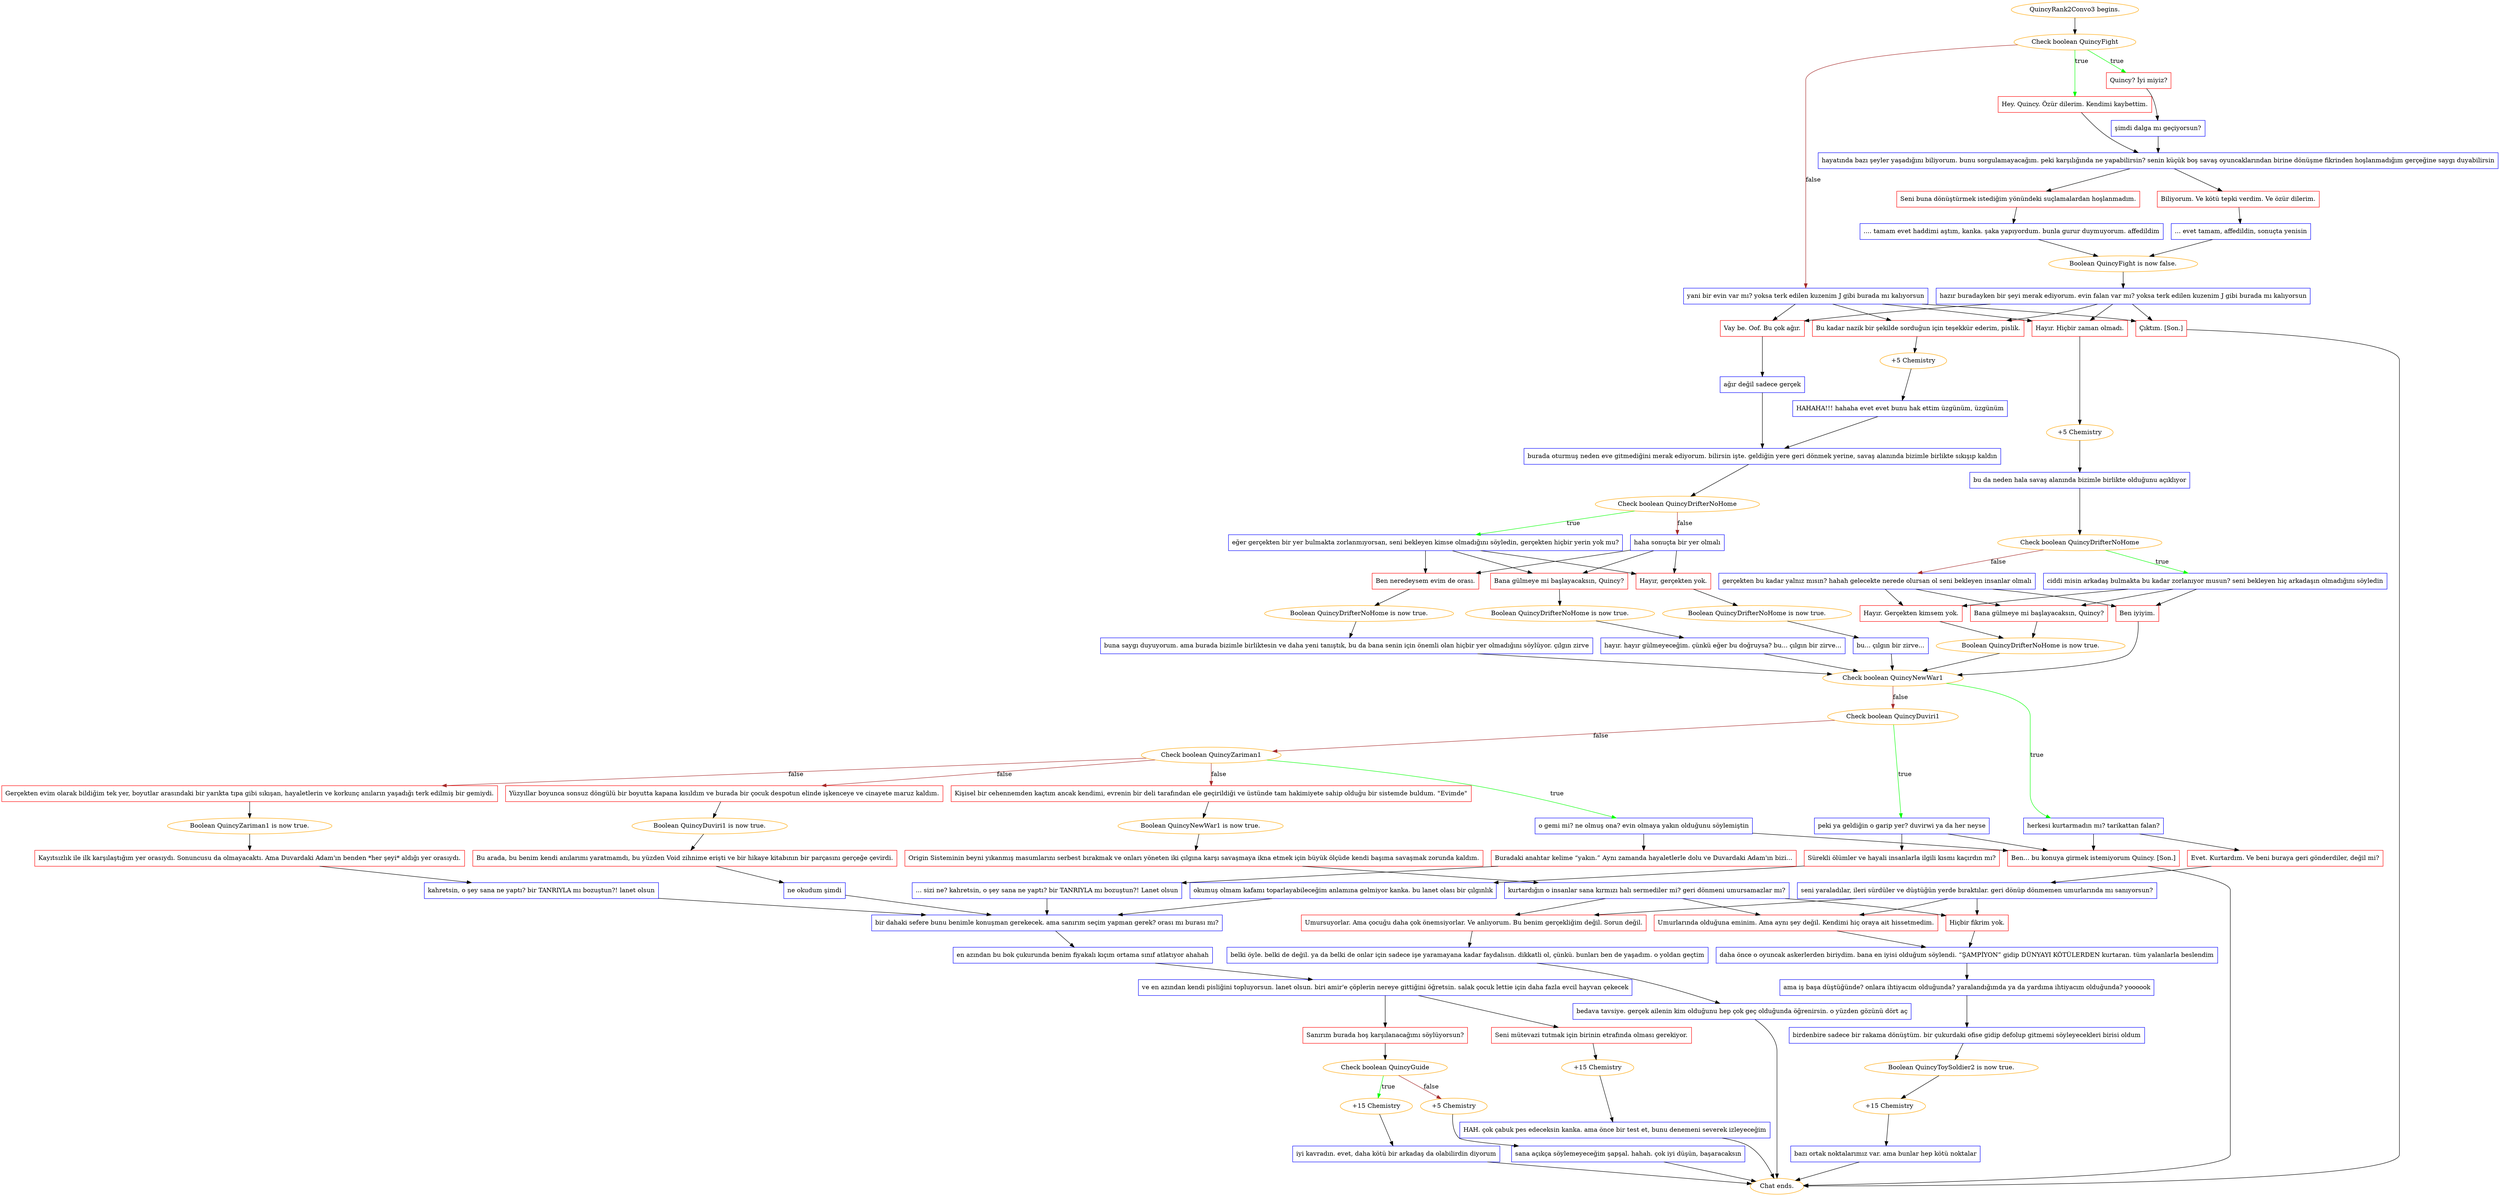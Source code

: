 digraph {
	"QuincyRank2Convo3 begins." [color=orange];
		"QuincyRank2Convo3 begins." -> j1601702419;
	j1601702419 [label="Check boolean QuincyFight",color=orange];
		j1601702419 -> j2203798562 [label=true,color=green];
		j1601702419 -> j3467449742 [label=true,color=green];
		j1601702419 -> j257913482 [label=false,color=brown];
	j2203798562 [label="Quincy? İyi miyiz?",shape=box,color=red];
		j2203798562 -> j151387184;
	j3467449742 [label="Hey. Quincy. Özür dilerim. Kendimi kaybettim.",shape=box,color=red];
		j3467449742 -> j450938869;
	j257913482 [label="yani bir evin var mı? yoksa terk edilen kuzenim J gibi burada mı kalıyorsun",shape=box,color=blue];
		j257913482 -> j2117505404;
		j257913482 -> j2347601647;
		j257913482 -> j1067465948;
		j257913482 -> j558601907;
	j151387184 [label="şimdi dalga mı geçiyorsun?",shape=box,color=blue];
		j151387184 -> j450938869;
	j450938869 [label="hayatında bazı şeyler yaşadığını biliyorum. bunu sorgulamayacağım. peki karşılığında ne yapabilirsin? senin küçük boş savaş oyuncaklarından birine dönüşme fikrinden hoşlanmadığım gerçeğine saygı duyabilirsin",shape=box,color=blue];
		j450938869 -> j3860102597;
		j450938869 -> j4083158499;
	j2117505404 [label="Hayır. Hiçbir zaman olmadı.",shape=box,color=red];
		j2117505404 -> j821550253;
	j2347601647 [label="Vay be. Oof. Bu çok ağır.",shape=box,color=red];
		j2347601647 -> j3899909344;
	j1067465948 [label="Bu kadar nazik bir şekilde sorduğun için teşekkür ederim, pislik.",shape=box,color=red];
		j1067465948 -> j3688132953;
	j558601907 [label="Çıktım. [Son.]",shape=box,color=red];
		j558601907 -> "Chat ends.";
	j3860102597 [label="Seni buna dönüştürmek istediğim yönündeki suçlamalardan hoşlanmadım.",shape=box,color=red];
		j3860102597 -> j1861698344;
	j4083158499 [label="Biliyorum. Ve kötü tepki verdim. Ve özür dilerim.",shape=box,color=red];
		j4083158499 -> j1688999501;
	j821550253 [label="+5 Chemistry",color=orange];
		j821550253 -> j3691500874;
	j3899909344 [label="ağır değil sadece gerçek",shape=box,color=blue];
		j3899909344 -> j2636454350;
	j3688132953 [label="+5 Chemistry",color=orange];
		j3688132953 -> j1217629814;
	"Chat ends." [color=orange];
	j1861698344 [label=".... tamam evet haddimi aştım, kanka. şaka yapıyordum. bunla gurur duymuyorum. affedildim",shape=box,color=blue];
		j1861698344 -> j455349815;
	j1688999501 [label="... evet tamam, affedildin, sonuçta yenisin",shape=box,color=blue];
		j1688999501 -> j455349815;
	j3691500874 [label="bu da neden hala savaş alanında bizimle birlikte olduğunu açıklıyor",shape=box,color=blue];
		j3691500874 -> j4197026530;
	j2636454350 [label="burada oturmuş neden eve gitmediğini merak ediyorum. bilirsin işte. geldiğin yere geri dönmek yerine, savaş alanında bizimle birlikte sıkışıp kaldın",shape=box,color=blue];
		j2636454350 -> j1894094016;
	j1217629814 [label="HAHAHA!!! hahaha evet evet bunu hak ettim üzgünüm, üzgünüm",shape=box,color=blue];
		j1217629814 -> j2636454350;
	j455349815 [label="Boolean QuincyFight is now false.",color=orange];
		j455349815 -> j233245186;
	j4197026530 [label="Check boolean QuincyDrifterNoHome",color=orange];
		j4197026530 -> j1157506520 [label=true,color=green];
		j4197026530 -> j3320558564 [label=false,color=brown];
	j1894094016 [label="Check boolean QuincyDrifterNoHome",color=orange];
		j1894094016 -> j2360992508 [label=true,color=green];
		j1894094016 -> j3035657104 [label=false,color=brown];
	j233245186 [label="hazır buradayken bir şeyi merak ediyorum. evin falan var mı? yoksa terk edilen kuzenim J gibi burada mı kalıyorsun",shape=box,color=blue];
		j233245186 -> j2117505404;
		j233245186 -> j2347601647;
		j233245186 -> j1067465948;
		j233245186 -> j558601907;
	j1157506520 [label="ciddi misin arkadaş bulmakta bu kadar zorlanıyor musun? seni bekleyen hiç arkadaşın olmadığını söyledin",shape=box,color=blue];
		j1157506520 -> j3087635676;
		j1157506520 -> j4087647829;
		j1157506520 -> j1150011406;
	j3320558564 [label="gerçekten bu kadar yalnız mısın? hahah gelecekte nerede olursan ol seni bekleyen insanlar olmalı",shape=box,color=blue];
		j3320558564 -> j3087635676;
		j3320558564 -> j4087647829;
		j3320558564 -> j1150011406;
	j2360992508 [label="eğer gerçekten bir yer bulmakta zorlanmıyorsan, seni bekleyen kimse olmadığını söyledin, gerçekten hiçbir yerin yok mu?",shape=box,color=blue];
		j2360992508 -> j1682661922;
		j2360992508 -> j2952745436;
		j2360992508 -> j2115131410;
	j3035657104 [label="haha sonuçta bir yer olmalı",shape=box,color=blue];
		j3035657104 -> j1682661922;
		j3035657104 -> j2952745436;
		j3035657104 -> j2115131410;
	j3087635676 [label="Hayır. Gerçekten kimsem yok.",shape=box,color=red];
		j3087635676 -> j3282833082;
	j4087647829 [label="Bana gülmeye mi başlayacaksın, Quincy?",shape=box,color=red];
		j4087647829 -> j3282833082;
	j1150011406 [label="Ben iyiyim.",shape=box,color=red];
		j1150011406 -> j3757093126;
	j1682661922 [label="Hayır, gerçekten yok.",shape=box,color=red];
		j1682661922 -> j2659253555;
	j2952745436 [label="Bana gülmeye mi başlayacaksın, Quincy?",shape=box,color=red];
		j2952745436 -> j2869089846;
	j2115131410 [label="Ben neredeysem evim de orası.",shape=box,color=red];
		j2115131410 -> j2991863692;
	j3282833082 [label="Boolean QuincyDrifterNoHome is now true.",color=orange];
		j3282833082 -> j3757093126;
	j3757093126 [label="Check boolean QuincyNewWar1",color=orange];
		j3757093126 -> j432614443 [label=true,color=green];
		j3757093126 -> j2045940686 [label=false,color=brown];
	j2659253555 [label="Boolean QuincyDrifterNoHome is now true.",color=orange];
		j2659253555 -> j3949201860;
	j2869089846 [label="Boolean QuincyDrifterNoHome is now true.",color=orange];
		j2869089846 -> j2743149381;
	j2991863692 [label="Boolean QuincyDrifterNoHome is now true.",color=orange];
		j2991863692 -> j3258275922;
	j432614443 [label="herkesi kurtarmadın mı? tarikattan falan?",shape=box,color=blue];
		j432614443 -> j3418714229;
		j432614443 -> j2735491892;
	j2045940686 [label="Check boolean QuincyDuviri1",color=orange];
		j2045940686 -> j919021531 [label=true,color=green];
		j2045940686 -> j931242892 [label=false,color=brown];
	j3949201860 [label="bu... çılgın bir zirve...",shape=box,color=blue];
		j3949201860 -> j3757093126;
	j2743149381 [label="hayır. hayır gülmeyeceğim. çünkü eğer bu doğruysa? bu... çılgın bir zirve...",shape=box,color=blue];
		j2743149381 -> j3757093126;
	j3258275922 [label="buna saygı duyuyorum. ama burada bizimle birliktesin ve daha yeni tanıştık, bu da bana senin için önemli olan hiçbir yer olmadığını söylüyor. çılgın zirve",shape=box,color=blue];
		j3258275922 -> j3757093126;
	j3418714229 [label="Evet. Kurtardım. Ve beni buraya geri gönderdiler, değil mi?",shape=box,color=red];
		j3418714229 -> j4022776938;
	j2735491892 [label="Ben... bu konuya girmek istemiyorum Quincy. [Son.]",shape=box,color=red];
		j2735491892 -> "Chat ends.";
	j919021531 [label="peki ya geldiğin o garip yer? duvirwi ya da her neyse",shape=box,color=blue];
		j919021531 -> j1493983241;
		j919021531 -> j2735491892;
	j931242892 [label="Check boolean QuincyZariman1",color=orange];
		j931242892 -> j4165043663 [label=true,color=green];
		j931242892 -> j33765830 [label=false,color=brown];
		j931242892 -> j1487530820 [label=false,color=brown];
		j931242892 -> j3543360933 [label=false,color=brown];
	j4022776938 [label="seni yaraladılar, ileri sürdüler ve düştüğün yerde bıraktılar. geri dönüp dönmemen umurlarında mı sanıyorsun?",shape=box,color=blue];
		j4022776938 -> j2880741305;
		j4022776938 -> j93256680;
		j4022776938 -> j2362932336;
	j1493983241 [label="Sürekli ölümler ve hayali insanlarla ilgili kısmı kaçırdın mı?",shape=box,color=red];
		j1493983241 -> j1152497691;
	j4165043663 [label="o gemi mi? ne olmuş ona? evin olmaya yakın olduğunu söylemiştin",shape=box,color=blue];
		j4165043663 -> j2832474941;
		j4165043663 -> j2735491892;
	j33765830 [label="Kişisel bir cehennemden kaçtım ancak kendimi, evrenin bir deli tarafından ele geçirildiği ve üstünde tam hakimiyete sahip olduğu bir sistemde buldum. \"Evimde\"",shape=box,color=red];
		j33765830 -> j4106510770;
	j1487530820 [label="Gerçekten evim olarak bildiğim tek yer, boyutlar arasındaki bir yarıkta tıpa gibi sıkışan, hayaletlerin ve korkunç anıların yaşadığı terk edilmiş bir gemiydi.",shape=box,color=red];
		j1487530820 -> j3116835866;
	j3543360933 [label="Yüzyıllar boyunca sonsuz döngülü bir boyutta kapana kısıldım ve burada bir çocuk despotun elinde işkenceye ve cinayete maruz kaldım.",shape=box,color=red];
		j3543360933 -> j2021239770;
	j2880741305 [label="Hiçbir fikrim yok.",shape=box,color=red];
		j2880741305 -> j538546582;
	j93256680 [label="Umurlarında olduğuna eminim. Ama aynı şey değil. Kendimi hiç oraya ait hissetmedim.",shape=box,color=red];
		j93256680 -> j538546582;
	j2362932336 [label="Umursuyorlar. Ama çocuğu daha çok önemsiyorlar. Ve anlıyorum. Bu benim gerçekliğim değil. Sorun değil.",shape=box,color=red];
		j2362932336 -> j721811379;
	j1152497691 [label="okumuş olmam kafamı toparlayabileceğim anlamına gelmiyor kanka. bu lanet olası bir çılgınlık",shape=box,color=blue];
		j1152497691 -> j3476209832;
	j2832474941 [label="Buradaki anahtar kelime “yakın.” Aynı zamanda hayaletlerle dolu ve Duvardaki Adam'ın bizi...",shape=box,color=red];
		j2832474941 -> j905217904;
	j4106510770 [label="Boolean QuincyNewWar1 is now true.",color=orange];
		j4106510770 -> j1965029762;
	j3116835866 [label="Boolean QuincyZariman1 is now true.",color=orange];
		j3116835866 -> j3061215378;
	j2021239770 [label="Boolean QuincyDuviri1 is now true.",color=orange];
		j2021239770 -> j565036880;
	j538546582 [label="daha önce o oyuncak askerlerden biriydim. bana en iyisi olduğum söylendi. “ŞAMPİYON” gidip DÜNYAYI KÖTÜLERDEN kurtaran. tüm yalanlarla beslendim",shape=box,color=blue];
		j538546582 -> j3044293134;
	j721811379 [label="belki öyle. belki de değil. ya da belki de onlar için sadece işe yaramayana kadar faydalısın. dikkatli ol, çünkü. bunları ben de yaşadım. o yoldan geçtim",shape=box,color=blue];
		j721811379 -> j2572431636;
	j3476209832 [label="bir dahaki sefere bunu benimle konuşman gerekecek. ama sanırım seçim yapman gerek? orası mı burası mı?",shape=box,color=blue];
		j3476209832 -> j2828944847;
	j905217904 [label="... sizi ne? kahretsin, o şey sana ne yaptı? bir TANRIYLA mı bozuştun?! Lanet olsun",shape=box,color=blue];
		j905217904 -> j3476209832;
	j1965029762 [label="Origin Sisteminin beyni yıkanmış masumlarını serbest bırakmak ve onları yöneten iki çılgına karşı savaşmaya ikna etmek için büyük ölçüde kendi başıma savaşmak zorunda kaldım.",shape=box,color=red];
		j1965029762 -> j1671192827;
	j3061215378 [label="Kayıtsızlık ile ilk karşılaştığım yer orasıydı. Sonuncusu da olmayacaktı. Ama Duvardaki Adam'ın benden *her şeyi* aldığı yer orasıydı.",shape=box,color=red];
		j3061215378 -> j365046974;
	j565036880 [label="Bu arada, bu benim kendi anılarımı yaratmamdı, bu yüzden Void zihnime erişti ve bir hikaye kitabının bir parçasını gerçeğe çevirdi.",shape=box,color=red];
		j565036880 -> j1233159060;
	j3044293134 [label="ama iş başa düştüğünde? onlara ihtiyacım olduğunda? yaralandığımda ya da yardıma ihtiyacım olduğunda? yoooook",shape=box,color=blue];
		j3044293134 -> j2342797969;
	j2572431636 [label="bedava tavsiye. gerçek ailenin kim olduğunu hep çok geç olduğunda öğrenirsin. o yüzden gözünü dört aç",shape=box,color=blue];
		j2572431636 -> "Chat ends.";
	j2828944847 [label="en azından bu bok çukurunda benim fiyakalı kıçım ortama sınıf atlatıyor ahahah",shape=box,color=blue];
		j2828944847 -> j3869022948;
	j1671192827 [label="kurtardığın o insanlar sana kırmızı halı sermediler mi? geri dönmeni umursamazlar mı?",shape=box,color=blue];
		j1671192827 -> j2880741305;
		j1671192827 -> j93256680;
		j1671192827 -> j2362932336;
	j365046974 [label="kahretsin, o şey sana ne yaptı? bir TANRIYLA mı bozuştun?! lanet olsun",shape=box,color=blue];
		j365046974 -> j3476209832;
	j1233159060 [label="ne okudum şimdi",shape=box,color=blue];
		j1233159060 -> j3476209832;
	j2342797969 [label="birdenbire sadece bir rakama dönüştüm. bir çukurdaki ofise gidip defolup gitmemi söyleyecekleri birisi oldum",shape=box,color=blue];
		j2342797969 -> j1548856545;
	j3869022948 [label="ve en azından kendi pisliğini topluyorsun. lanet olsun. biri amir'e çöplerin nereye gittiğini öğretsin. salak çocuk lettie için daha fazla evcil hayvan çekecek",shape=box,color=blue];
		j3869022948 -> j102036647;
		j3869022948 -> j146009330;
	j1548856545 [label="Boolean QuincyToySoldier2 is now true.",color=orange];
		j1548856545 -> j3332477002;
	j102036647 [label="Sanırım burada hoş karşılanacağımı söylüyorsun?",shape=box,color=red];
		j102036647 -> j420825227;
	j146009330 [label="Seni mütevazi tutmak için birinin etrafında olması gerekiyor.",shape=box,color=red];
		j146009330 -> j2958738614;
	j3332477002 [label="+15 Chemistry",color=orange];
		j3332477002 -> j2819556190;
	j420825227 [label="Check boolean QuincyGuide",color=orange];
		j420825227 -> j4118856953 [label=true,color=green];
		j420825227 -> j3869128841 [label=false,color=brown];
	j2958738614 [label="+15 Chemistry",color=orange];
		j2958738614 -> j3212488399;
	j2819556190 [label="bazı ortak noktalarımız var. ama bunlar hep kötü noktalar",shape=box,color=blue];
		j2819556190 -> "Chat ends.";
	j4118856953 [label="+15 Chemistry",color=orange];
		j4118856953 -> j3604281229;
	j3869128841 [label="+5 Chemistry",color=orange];
		j3869128841 -> j2418653868;
	j3212488399 [label="HAH. çok çabuk pes edeceksin kanka. ama önce bir test et, bunu denemeni severek izleyeceğim",shape=box,color=blue];
		j3212488399 -> "Chat ends.";
	j3604281229 [label="iyi kavradın. evet, daha kötü bir arkadaş da olabilirdin diyorum",shape=box,color=blue];
		j3604281229 -> "Chat ends.";
	j2418653868 [label="sana açıkça söylemeyeceğim şapşal. hahah. çok iyi düşün, başaracaksın",shape=box,color=blue];
		j2418653868 -> "Chat ends.";
}
